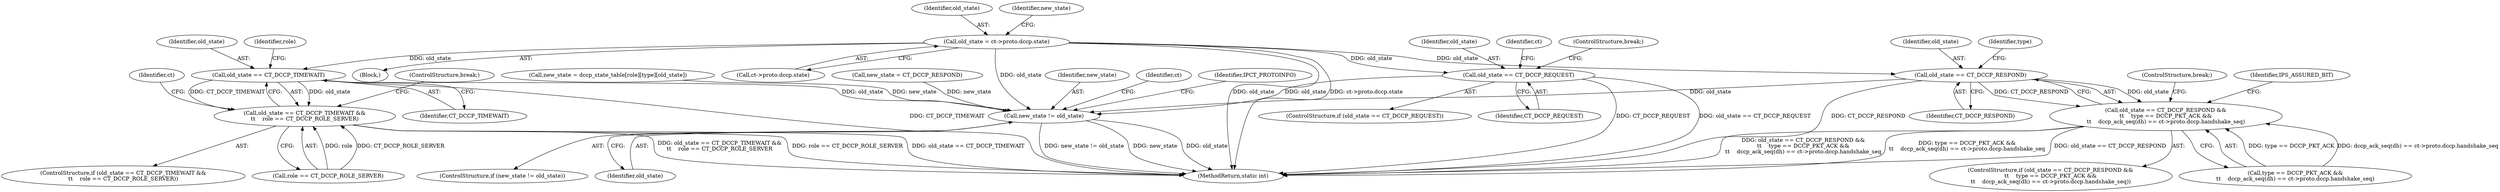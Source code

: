 digraph "0_linux_b22f5126a24b3b2f15448c3f2a254fc10cbc2b92_1@pointer" {
"1000181" [label="(Call,old_state = ct->proto.dccp.state)"];
"1000205" [label="(Call,old_state == CT_DCCP_TIMEWAIT)"];
"1000204" [label="(Call,old_state == CT_DCCP_TIMEWAIT &&\n\t\t    role == CT_DCCP_ROLE_SERVER)"];
"1000436" [label="(Call,new_state != old_state)"];
"1000238" [label="(Call,old_state == CT_DCCP_REQUEST)"];
"1000255" [label="(Call,old_state == CT_DCCP_RESPOND)"];
"1000254" [label="(Call,old_state == CT_DCCP_RESPOND &&\n\t\t    type == DCCP_PKT_ACK &&\n\t\t    dccp_ack_seq(dh) == ct->proto.dccp.handshake_seq)"];
"1000206" [label="(Identifier,old_state)"];
"1000111" [label="(Block,)"];
"1000437" [label="(Identifier,new_state)"];
"1000443" [label="(Identifier,ct)"];
"1000204" [label="(Call,old_state == CT_DCCP_TIMEWAIT &&\n\t\t    role == CT_DCCP_ROLE_SERVER)"];
"1000182" [label="(Identifier,old_state)"];
"1000235" [label="(ControlStructure,break;)"];
"1000237" [label="(ControlStructure,if (old_state == CT_DCCP_REQUEST))"];
"1000435" [label="(ControlStructure,if (new_state != old_state))"];
"1000278" [label="(ControlStructure,break;)"];
"1000251" [label="(ControlStructure,break;)"];
"1000451" [label="(MethodReturn,static int)"];
"1000205" [label="(Call,old_state == CT_DCCP_TIMEWAIT)"];
"1000240" [label="(Identifier,CT_DCCP_REQUEST)"];
"1000256" [label="(Identifier,old_state)"];
"1000253" [label="(ControlStructure,if (old_state == CT_DCCP_RESPOND &&\n\t\t    type == DCCP_PKT_ACK &&\n\t\t    dccp_ack_seq(dh) == ct->proto.dccp.handshake_seq))"];
"1000207" [label="(Identifier,CT_DCCP_TIMEWAIT)"];
"1000440" [label="(Identifier,IPCT_PROTOINFO)"];
"1000258" [label="(Call,type == DCCP_PKT_ACK &&\n\t\t    dccp_ack_seq(dh) == ct->proto.dccp.handshake_seq)"];
"1000255" [label="(Call,old_state == CT_DCCP_RESPOND)"];
"1000191" [label="(Identifier,new_state)"];
"1000190" [label="(Call,new_state = dccp_state_table[role][type][old_state])"];
"1000254" [label="(Call,old_state == CT_DCCP_RESPOND &&\n\t\t    type == DCCP_PKT_ACK &&\n\t\t    dccp_ack_seq(dh) == ct->proto.dccp.handshake_seq)"];
"1000260" [label="(Identifier,type)"];
"1000208" [label="(Call,role == CT_DCCP_ROLE_SERVER)"];
"1000257" [label="(Identifier,CT_DCCP_RESPOND)"];
"1000238" [label="(Call,old_state == CT_DCCP_REQUEST)"];
"1000339" [label="(Call,new_state = CT_DCCP_RESPOND)"];
"1000239" [label="(Identifier,old_state)"];
"1000217" [label="(Identifier,ct)"];
"1000183" [label="(Call,ct->proto.dccp.state)"];
"1000273" [label="(Identifier,IPS_ASSURED_BIT)"];
"1000181" [label="(Call,old_state = ct->proto.dccp.state)"];
"1000203" [label="(ControlStructure,if (old_state == CT_DCCP_TIMEWAIT &&\n\t\t    role == CT_DCCP_ROLE_SERVER))"];
"1000245" [label="(Identifier,ct)"];
"1000209" [label="(Identifier,role)"];
"1000436" [label="(Call,new_state != old_state)"];
"1000438" [label="(Identifier,old_state)"];
"1000181" -> "1000111"  [label="AST: "];
"1000181" -> "1000183"  [label="CFG: "];
"1000182" -> "1000181"  [label="AST: "];
"1000183" -> "1000181"  [label="AST: "];
"1000191" -> "1000181"  [label="CFG: "];
"1000181" -> "1000451"  [label="DDG: old_state"];
"1000181" -> "1000451"  [label="DDG: ct->proto.dccp.state"];
"1000181" -> "1000205"  [label="DDG: old_state"];
"1000181" -> "1000238"  [label="DDG: old_state"];
"1000181" -> "1000255"  [label="DDG: old_state"];
"1000181" -> "1000436"  [label="DDG: old_state"];
"1000205" -> "1000204"  [label="AST: "];
"1000205" -> "1000207"  [label="CFG: "];
"1000206" -> "1000205"  [label="AST: "];
"1000207" -> "1000205"  [label="AST: "];
"1000209" -> "1000205"  [label="CFG: "];
"1000204" -> "1000205"  [label="CFG: "];
"1000205" -> "1000451"  [label="DDG: CT_DCCP_TIMEWAIT"];
"1000205" -> "1000204"  [label="DDG: old_state"];
"1000205" -> "1000204"  [label="DDG: CT_DCCP_TIMEWAIT"];
"1000205" -> "1000436"  [label="DDG: old_state"];
"1000204" -> "1000203"  [label="AST: "];
"1000204" -> "1000208"  [label="CFG: "];
"1000208" -> "1000204"  [label="AST: "];
"1000217" -> "1000204"  [label="CFG: "];
"1000235" -> "1000204"  [label="CFG: "];
"1000204" -> "1000451"  [label="DDG: role == CT_DCCP_ROLE_SERVER"];
"1000204" -> "1000451"  [label="DDG: old_state == CT_DCCP_TIMEWAIT"];
"1000204" -> "1000451"  [label="DDG: old_state == CT_DCCP_TIMEWAIT &&\n\t\t    role == CT_DCCP_ROLE_SERVER"];
"1000208" -> "1000204"  [label="DDG: role"];
"1000208" -> "1000204"  [label="DDG: CT_DCCP_ROLE_SERVER"];
"1000436" -> "1000435"  [label="AST: "];
"1000436" -> "1000438"  [label="CFG: "];
"1000437" -> "1000436"  [label="AST: "];
"1000438" -> "1000436"  [label="AST: "];
"1000440" -> "1000436"  [label="CFG: "];
"1000443" -> "1000436"  [label="CFG: "];
"1000436" -> "1000451"  [label="DDG: new_state != old_state"];
"1000436" -> "1000451"  [label="DDG: new_state"];
"1000436" -> "1000451"  [label="DDG: old_state"];
"1000190" -> "1000436"  [label="DDG: new_state"];
"1000339" -> "1000436"  [label="DDG: new_state"];
"1000238" -> "1000436"  [label="DDG: old_state"];
"1000255" -> "1000436"  [label="DDG: old_state"];
"1000238" -> "1000237"  [label="AST: "];
"1000238" -> "1000240"  [label="CFG: "];
"1000239" -> "1000238"  [label="AST: "];
"1000240" -> "1000238"  [label="AST: "];
"1000245" -> "1000238"  [label="CFG: "];
"1000251" -> "1000238"  [label="CFG: "];
"1000238" -> "1000451"  [label="DDG: CT_DCCP_REQUEST"];
"1000238" -> "1000451"  [label="DDG: old_state == CT_DCCP_REQUEST"];
"1000255" -> "1000254"  [label="AST: "];
"1000255" -> "1000257"  [label="CFG: "];
"1000256" -> "1000255"  [label="AST: "];
"1000257" -> "1000255"  [label="AST: "];
"1000260" -> "1000255"  [label="CFG: "];
"1000254" -> "1000255"  [label="CFG: "];
"1000255" -> "1000451"  [label="DDG: CT_DCCP_RESPOND"];
"1000255" -> "1000254"  [label="DDG: old_state"];
"1000255" -> "1000254"  [label="DDG: CT_DCCP_RESPOND"];
"1000254" -> "1000253"  [label="AST: "];
"1000254" -> "1000258"  [label="CFG: "];
"1000258" -> "1000254"  [label="AST: "];
"1000273" -> "1000254"  [label="CFG: "];
"1000278" -> "1000254"  [label="CFG: "];
"1000254" -> "1000451"  [label="DDG: old_state == CT_DCCP_RESPOND"];
"1000254" -> "1000451"  [label="DDG: old_state == CT_DCCP_RESPOND &&\n\t\t    type == DCCP_PKT_ACK &&\n\t\t    dccp_ack_seq(dh) == ct->proto.dccp.handshake_seq"];
"1000254" -> "1000451"  [label="DDG: type == DCCP_PKT_ACK &&\n\t\t    dccp_ack_seq(dh) == ct->proto.dccp.handshake_seq"];
"1000258" -> "1000254"  [label="DDG: type == DCCP_PKT_ACK"];
"1000258" -> "1000254"  [label="DDG: dccp_ack_seq(dh) == ct->proto.dccp.handshake_seq"];
}
